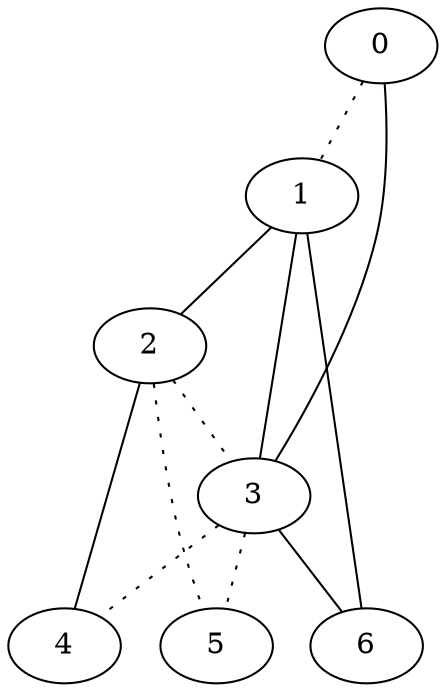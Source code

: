 graph {
a0 -- a1 [style=dotted];
a0 -- a3;
a1 -- a2;
a1 -- a3;
a1 -- a6;
a2 -- a3 [style=dotted];
a2 -- a4;
a2 -- a5 [style=dotted];
a3 -- a4 [style=dotted];
a3 -- a5 [style=dotted];
a3 -- a6;
a0[label=0];
a1[label=1];
a2[label=2];
a3[label=3];
a4[label=4];
a5[label=5];
a6[label=6];
}
